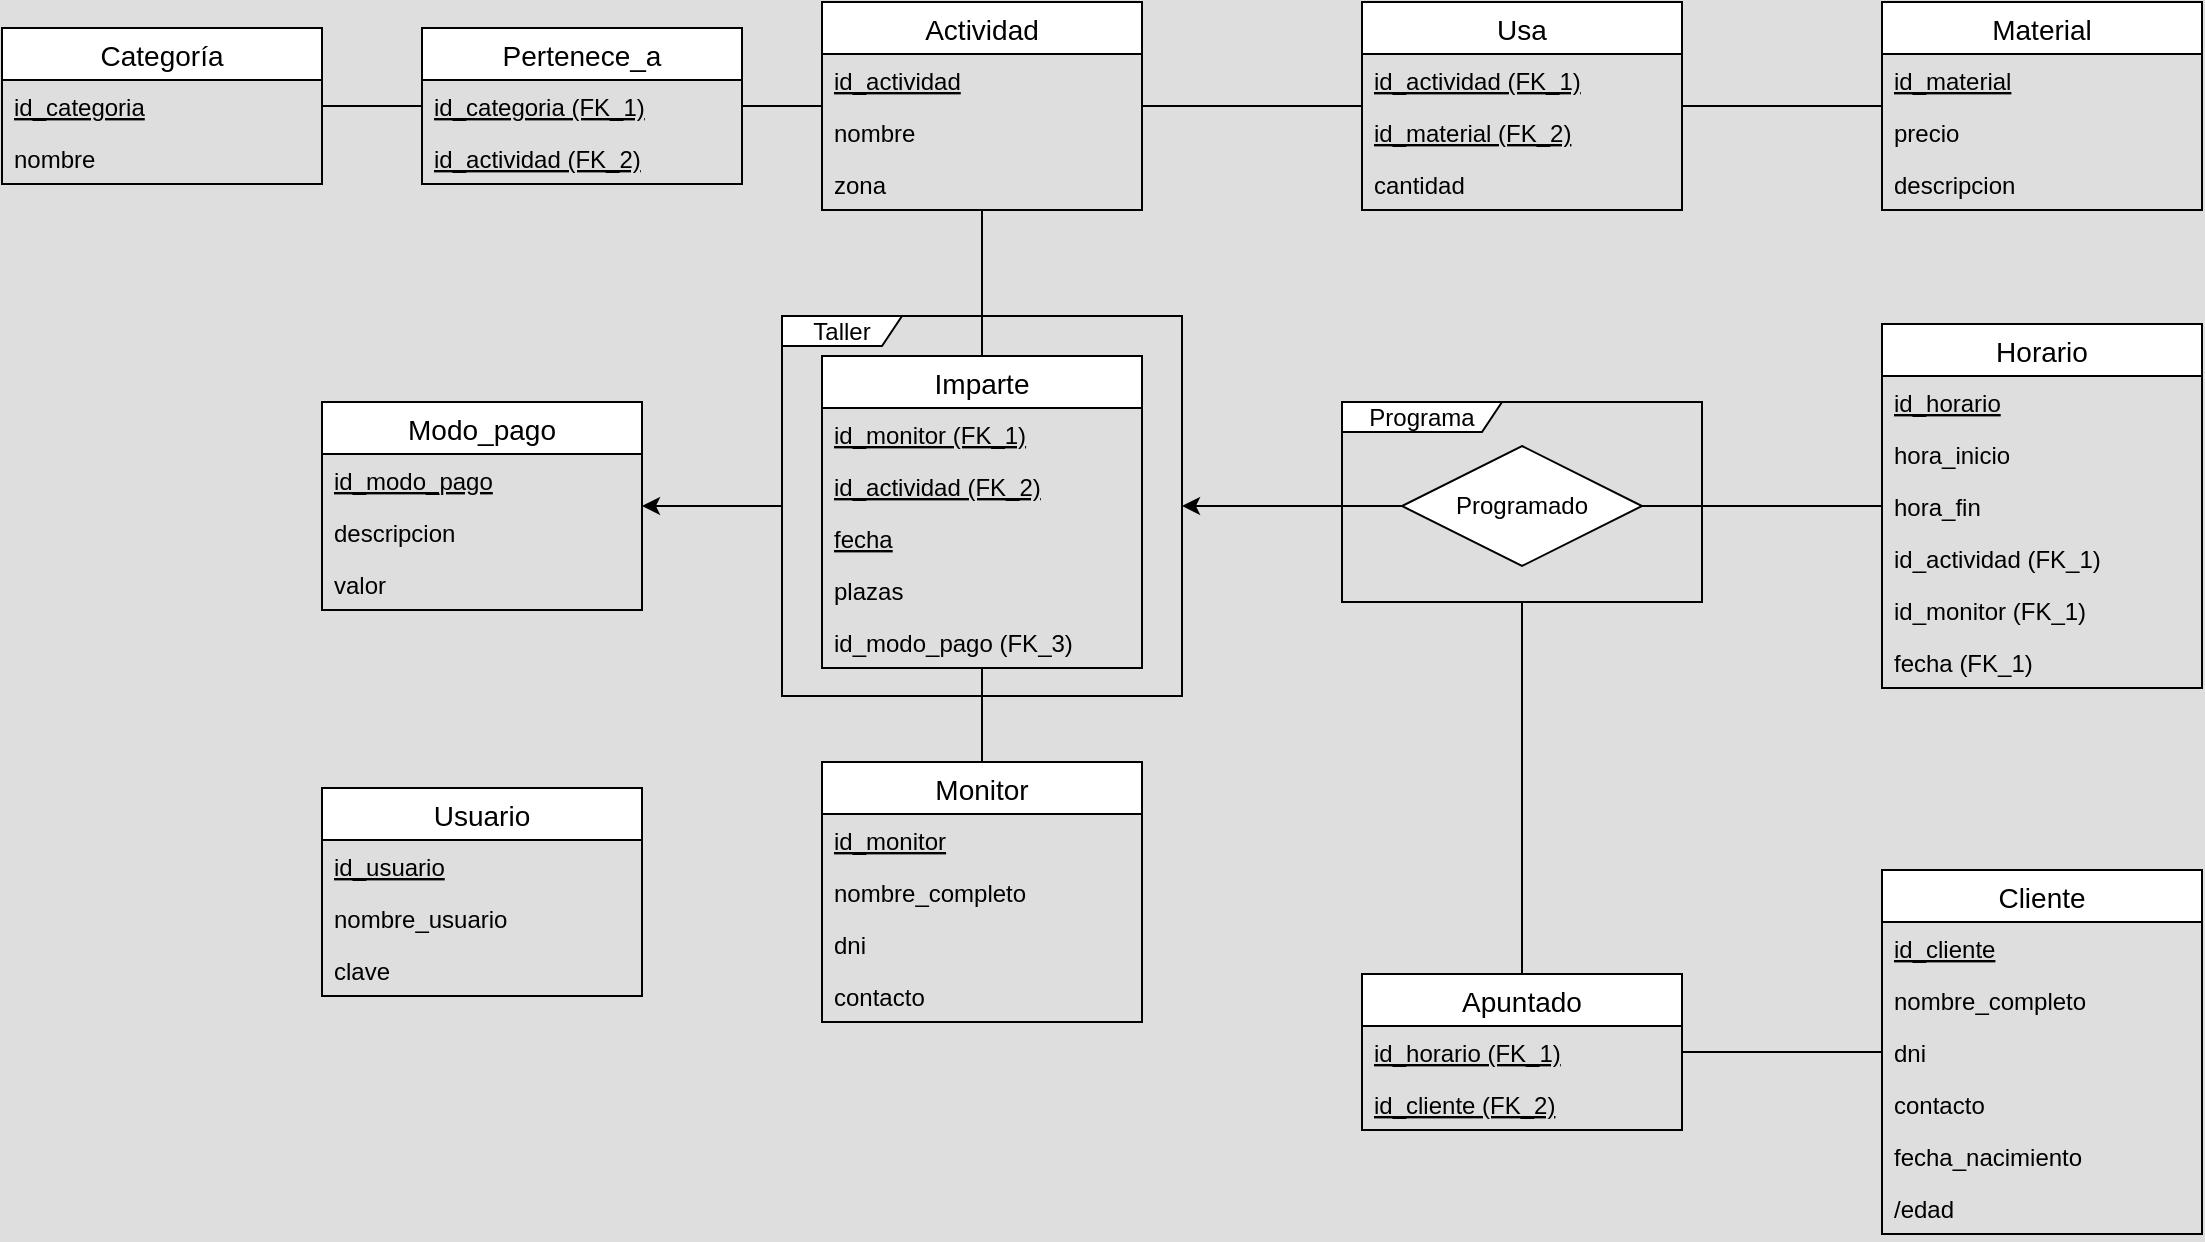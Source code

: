 <mxfile version="13.0.1" type="device"><diagram id="tX625Il0YWmtK7ISpHqI" name="Page-1"><mxGraphModel dx="1955" dy="979" grid="1" gridSize="10" guides="1" tooltips="1" connect="1" arrows="1" fold="1" page="1" pageScale="1" pageWidth="1169" pageHeight="827" background="#DEDEDE" math="0" shadow="0"><root><mxCell id="0"/><mxCell id="1" parent="0"/><mxCell id="6Z5-7HSRxszohHf6fz1V-97" style="edgeStyle=orthogonalEdgeStyle;rounded=0;orthogonalLoop=1;jettySize=auto;html=1;startArrow=none;startFill=0;endArrow=none;endFill=0;" parent="1" source="lGZbz-j92Valycv_4Ji7-32" target="lGZbz-j92Valycv_4Ji7-36" edge="1"><mxGeometry relative="1" as="geometry"><mxPoint x="475" y="155" as="sourcePoint"/><mxPoint x="400" y="155" as="targetPoint"/></mxGeometry></mxCell><mxCell id="6Z5-7HSRxszohHf6fz1V-47" style="edgeStyle=orthogonalEdgeStyle;rounded=0;orthogonalLoop=1;jettySize=auto;html=1;endArrow=none;endFill=0;" parent="1" source="lGZbz-j92Valycv_4Ji7-41" target="lGZbz-j92Valycv_4Ji7-32" edge="1"><mxGeometry relative="1" as="geometry"><mxPoint x="525" y="300" as="sourcePoint"/><mxPoint x="525" y="175" as="targetPoint"/></mxGeometry></mxCell><mxCell id="6Z5-7HSRxszohHf6fz1V-48" style="edgeStyle=orthogonalEdgeStyle;rounded=0;orthogonalLoop=1;jettySize=auto;html=1;endArrow=none;endFill=0;" parent="1" source="lGZbz-j92Valycv_4Ji7-41" target="lGZbz-j92Valycv_4Ji7-27" edge="1"><mxGeometry relative="1" as="geometry"><mxPoint x="525" y="360" as="sourcePoint"/><mxPoint x="525" y="460" as="targetPoint"/></mxGeometry></mxCell><mxCell id="6Z5-7HSRxszohHf6fz1V-46" style="edgeStyle=orthogonalEdgeStyle;rounded=0;orthogonalLoop=1;jettySize=auto;html=1;endArrow=none;endFill=0;" parent="1" source="1VGagLuZPn4P4xrybSvI-1" target="lGZbz-j92Valycv_4Ji7-7" edge="1"><mxGeometry relative="1" as="geometry"><mxPoint x="895" y="155" as="targetPoint"/><mxPoint x="775" y="155" as="sourcePoint"/></mxGeometry></mxCell><mxCell id="6Z5-7HSRxszohHf6fz1V-49" style="edgeStyle=orthogonalEdgeStyle;rounded=0;orthogonalLoop=1;jettySize=auto;html=1;endArrow=none;endFill=0;" parent="1" source="1VGagLuZPn4P4xrybSvI-1" target="lGZbz-j92Valycv_4Ji7-32" edge="1"><mxGeometry relative="1" as="geometry"><mxPoint x="575" y="155" as="targetPoint"/><mxPoint x="655" y="155" as="sourcePoint"/></mxGeometry></mxCell><mxCell id="6Z5-7HSRxszohHf6fz1V-61" style="edgeStyle=orthogonalEdgeStyle;rounded=0;orthogonalLoop=1;jettySize=auto;html=1;endArrow=none;endFill=0;startArrow=classic;startFill=1;" parent="1" source="lGZbz-j92Valycv_4Ji7-16" target="6Z5-7HSRxszohHf6fz1V-54" edge="1"><mxGeometry relative="1" as="geometry"><mxPoint x="95" y="330" as="sourcePoint"/></mxGeometry></mxCell><mxCell id="6Z5-7HSRxszohHf6fz1V-54" value="Taller" style="shape=umlFrame;whiteSpace=wrap;html=1;width=60;height=15;" parent="1" vertex="1"><mxGeometry x="425" y="260" width="200" height="190" as="geometry"/></mxCell><mxCell id="6Z5-7HSRxszohHf6fz1V-69" style="edgeStyle=orthogonalEdgeStyle;rounded=0;orthogonalLoop=1;jettySize=auto;html=1;startArrow=none;startFill=0;endArrow=none;endFill=0;" parent="1" source="lGZbz-j92Valycv_4Ji7-61" target="lGZbz-j92Valycv_4Ji7-20" edge="1"><mxGeometry relative="1" as="geometry"><mxPoint x="-75.0" y="590" as="targetPoint"/></mxGeometry></mxCell><mxCell id="6Z5-7HSRxszohHf6fz1V-149" style="edgeStyle=orthogonalEdgeStyle;rounded=0;orthogonalLoop=1;jettySize=auto;html=1;startArrow=none;startFill=0;endArrow=none;endFill=0;" parent="1" source="lGZbz-j92Valycv_4Ji7-61" target="6Z5-7HSRxszohHf6fz1V-140" edge="1"><mxGeometry relative="1" as="geometry"/></mxCell><mxCell id="6Z5-7HSRxszohHf6fz1V-98" style="edgeStyle=orthogonalEdgeStyle;rounded=0;orthogonalLoop=1;jettySize=auto;html=1;startArrow=none;startFill=0;endArrow=none;endFill=0;entryX=1;entryY=0.5;entryDx=0;entryDy=0;" parent="1" source="lGZbz-j92Valycv_4Ji7-36" target="lGZbz-j92Valycv_4Ji7-4" edge="1"><mxGeometry relative="1" as="geometry"><mxPoint x="280" y="155" as="sourcePoint"/><mxPoint x="195" y="155" as="targetPoint"/></mxGeometry></mxCell><mxCell id="6Z5-7HSRxszohHf6fz1V-123" style="edgeStyle=orthogonalEdgeStyle;rounded=0;orthogonalLoop=1;jettySize=auto;html=1;startArrow=none;startFill=0;endArrow=none;endFill=0;" parent="1" source="6Z5-7HSRxszohHf6fz1V-121" target="lGZbz-j92Valycv_4Ji7-12" edge="1"><mxGeometry relative="1" as="geometry"><mxPoint x="1005" y="355" as="targetPoint"/></mxGeometry></mxCell><mxCell id="6Z5-7HSRxszohHf6fz1V-148" style="edgeStyle=orthogonalEdgeStyle;rounded=0;orthogonalLoop=1;jettySize=auto;html=1;startArrow=none;startFill=0;endArrow=classic;endFill=1;" parent="1" source="6Z5-7HSRxszohHf6fz1V-121" target="6Z5-7HSRxszohHf6fz1V-54" edge="1"><mxGeometry relative="1" as="geometry"/></mxCell><mxCell id="6Z5-7HSRxszohHf6fz1V-121" value="Programado" style="shape=rhombus;perimeter=rhombusPerimeter;whiteSpace=wrap;html=1;align=center;" parent="1" vertex="1"><mxGeometry x="735" y="325" width="120" height="60" as="geometry"/></mxCell><mxCell id="6Z5-7HSRxszohHf6fz1V-140" value="Programa" style="shape=umlFrame;whiteSpace=wrap;html=1;width=80;height=15;" parent="1" vertex="1"><mxGeometry x="705" y="303" width="180" height="100" as="geometry"/></mxCell><mxCell id="lGZbz-j92Valycv_4Ji7-36" value="Pertenece_a" style="swimlane;fontStyle=0;childLayout=stackLayout;horizontal=1;startSize=26;horizontalStack=0;resizeParent=1;resizeParentMax=0;resizeLast=0;collapsible=1;marginBottom=0;align=center;fontSize=14;" parent="1" vertex="1"><mxGeometry x="245" y="116" width="160" height="78" as="geometry"/></mxCell><mxCell id="lGZbz-j92Valycv_4Ji7-37" value="id_categoria (FK_1)" style="text;strokeColor=none;fillColor=none;spacingLeft=4;spacingRight=4;overflow=hidden;rotatable=0;points=[[0,0.5],[1,0.5]];portConstraint=eastwest;fontSize=12;fontStyle=4" parent="lGZbz-j92Valycv_4Ji7-36" vertex="1"><mxGeometry y="26" width="160" height="26" as="geometry"/></mxCell><mxCell id="lGZbz-j92Valycv_4Ji7-38" value="id_actividad (FK_2)" style="text;strokeColor=none;fillColor=none;spacingLeft=4;spacingRight=4;overflow=hidden;rotatable=0;points=[[0,0.5],[1,0.5]];portConstraint=eastwest;fontSize=12;fontStyle=4" parent="lGZbz-j92Valycv_4Ji7-36" vertex="1"><mxGeometry y="52" width="160" height="26" as="geometry"/></mxCell><mxCell id="lGZbz-j92Valycv_4Ji7-3" value="Categoría" style="swimlane;fontStyle=0;childLayout=stackLayout;horizontal=1;startSize=26;horizontalStack=0;resizeParent=1;resizeParentMax=0;resizeLast=0;collapsible=1;marginBottom=0;align=center;fontSize=14;" parent="1" vertex="1"><mxGeometry x="35" y="116" width="160" height="78" as="geometry"/></mxCell><mxCell id="lGZbz-j92Valycv_4Ji7-4" value="id_categoria" style="text;strokeColor=none;fillColor=none;spacingLeft=4;spacingRight=4;overflow=hidden;rotatable=0;points=[[0,0.5],[1,0.5]];portConstraint=eastwest;fontSize=12;fontStyle=4" parent="lGZbz-j92Valycv_4Ji7-3" vertex="1"><mxGeometry y="26" width="160" height="26" as="geometry"/></mxCell><mxCell id="lGZbz-j92Valycv_4Ji7-5" value="nombre" style="text;strokeColor=none;fillColor=none;spacingLeft=4;spacingRight=4;overflow=hidden;rotatable=0;points=[[0,0.5],[1,0.5]];portConstraint=eastwest;fontSize=12;" parent="lGZbz-j92Valycv_4Ji7-3" vertex="1"><mxGeometry y="52" width="160" height="26" as="geometry"/></mxCell><mxCell id="lGZbz-j92Valycv_4Ji7-27" value="Monitor" style="swimlane;fontStyle=0;childLayout=stackLayout;horizontal=1;startSize=26;horizontalStack=0;resizeParent=1;resizeParentMax=0;resizeLast=0;collapsible=1;marginBottom=0;align=center;fontSize=14;" parent="1" vertex="1"><mxGeometry x="445" y="483" width="160" height="130" as="geometry"/></mxCell><mxCell id="lGZbz-j92Valycv_4Ji7-28" value="id_monitor" style="text;strokeColor=none;fillColor=none;spacingLeft=4;spacingRight=4;overflow=hidden;rotatable=0;points=[[0,0.5],[1,0.5]];portConstraint=eastwest;fontSize=12;fontStyle=4" parent="lGZbz-j92Valycv_4Ji7-27" vertex="1"><mxGeometry y="26" width="160" height="26" as="geometry"/></mxCell><mxCell id="lGZbz-j92Valycv_4Ji7-29" value="nombre_completo" style="text;strokeColor=none;fillColor=none;spacingLeft=4;spacingRight=4;overflow=hidden;rotatable=0;points=[[0,0.5],[1,0.5]];portConstraint=eastwest;fontSize=12;" parent="lGZbz-j92Valycv_4Ji7-27" vertex="1"><mxGeometry y="52" width="160" height="26" as="geometry"/></mxCell><mxCell id="lGZbz-j92Valycv_4Ji7-30" value="dni" style="text;strokeColor=none;fillColor=none;spacingLeft=4;spacingRight=4;overflow=hidden;rotatable=0;points=[[0,0.5],[1,0.5]];portConstraint=eastwest;fontSize=12;" parent="lGZbz-j92Valycv_4Ji7-27" vertex="1"><mxGeometry y="78" width="160" height="26" as="geometry"/></mxCell><mxCell id="lGZbz-j92Valycv_4Ji7-31" value="contacto" style="text;strokeColor=none;fillColor=none;spacingLeft=4;spacingRight=4;overflow=hidden;rotatable=0;points=[[0,0.5],[1,0.5]];portConstraint=eastwest;fontSize=12;" parent="lGZbz-j92Valycv_4Ji7-27" vertex="1"><mxGeometry y="104" width="160" height="26" as="geometry"/></mxCell><mxCell id="lGZbz-j92Valycv_4Ji7-32" value="Actividad" style="swimlane;fontStyle=0;childLayout=stackLayout;horizontal=1;startSize=26;horizontalStack=0;resizeParent=1;resizeParentMax=0;resizeLast=0;collapsible=1;marginBottom=0;align=center;fontSize=14;" parent="1" vertex="1"><mxGeometry x="445" y="103" width="160" height="104" as="geometry"/></mxCell><mxCell id="lGZbz-j92Valycv_4Ji7-33" value="id_actividad" style="text;strokeColor=none;fillColor=none;spacingLeft=4;spacingRight=4;overflow=hidden;rotatable=0;points=[[0,0.5],[1,0.5]];portConstraint=eastwest;fontSize=12;fontStyle=4" parent="lGZbz-j92Valycv_4Ji7-32" vertex="1"><mxGeometry y="26" width="160" height="26" as="geometry"/></mxCell><mxCell id="lGZbz-j92Valycv_4Ji7-34" value="nombre" style="text;strokeColor=none;fillColor=none;spacingLeft=4;spacingRight=4;overflow=hidden;rotatable=0;points=[[0,0.5],[1,0.5]];portConstraint=eastwest;fontSize=12;" parent="lGZbz-j92Valycv_4Ji7-32" vertex="1"><mxGeometry y="52" width="160" height="26" as="geometry"/></mxCell><mxCell id="lGZbz-j92Valycv_4Ji7-35" value="zona" style="text;strokeColor=none;fillColor=none;spacingLeft=4;spacingRight=4;overflow=hidden;rotatable=0;points=[[0,0.5],[1,0.5]];portConstraint=eastwest;fontSize=12;" parent="lGZbz-j92Valycv_4Ji7-32" vertex="1"><mxGeometry y="78" width="160" height="26" as="geometry"/></mxCell><mxCell id="lGZbz-j92Valycv_4Ji7-16" value="Modo_pago" style="swimlane;fontStyle=0;childLayout=stackLayout;horizontal=1;startSize=26;horizontalStack=0;resizeParent=1;resizeParentMax=0;resizeLast=0;collapsible=1;marginBottom=0;align=center;fontSize=14;" parent="1" vertex="1"><mxGeometry x="195" y="303" width="160" height="104" as="geometry"/></mxCell><mxCell id="lGZbz-j92Valycv_4Ji7-17" value="id_modo_pago" style="text;strokeColor=none;fillColor=none;spacingLeft=4;spacingRight=4;overflow=hidden;rotatable=0;points=[[0,0.5],[1,0.5]];portConstraint=eastwest;fontSize=12;fontStyle=4" parent="lGZbz-j92Valycv_4Ji7-16" vertex="1"><mxGeometry y="26" width="160" height="26" as="geometry"/></mxCell><mxCell id="lGZbz-j92Valycv_4Ji7-18" value="descripcion" style="text;strokeColor=none;fillColor=none;spacingLeft=4;spacingRight=4;overflow=hidden;rotatable=0;points=[[0,0.5],[1,0.5]];portConstraint=eastwest;fontSize=12;" parent="lGZbz-j92Valycv_4Ji7-16" vertex="1"><mxGeometry y="52" width="160" height="26" as="geometry"/></mxCell><mxCell id="lGZbz-j92Valycv_4Ji7-19" value="valor" style="text;strokeColor=none;fillColor=none;spacingLeft=4;spacingRight=4;overflow=hidden;rotatable=0;points=[[0,0.5],[1,0.5]];portConstraint=eastwest;fontSize=12;" parent="lGZbz-j92Valycv_4Ji7-16" vertex="1"><mxGeometry y="78" width="160" height="26" as="geometry"/></mxCell><mxCell id="lGZbz-j92Valycv_4Ji7-12" value="Horario" style="swimlane;fontStyle=0;childLayout=stackLayout;horizontal=1;startSize=26;horizontalStack=0;resizeParent=1;resizeParentMax=0;resizeLast=0;collapsible=1;marginBottom=0;align=center;fontSize=14;" parent="1" vertex="1"><mxGeometry x="975" y="264" width="160" height="182" as="geometry"/></mxCell><mxCell id="lGZbz-j92Valycv_4Ji7-13" value="id_horario" style="text;strokeColor=none;fillColor=none;spacingLeft=4;spacingRight=4;overflow=hidden;rotatable=0;points=[[0,0.5],[1,0.5]];portConstraint=eastwest;fontSize=12;fontStyle=4" parent="lGZbz-j92Valycv_4Ji7-12" vertex="1"><mxGeometry y="26" width="160" height="26" as="geometry"/></mxCell><mxCell id="lGZbz-j92Valycv_4Ji7-14" value="hora_inicio" style="text;strokeColor=none;fillColor=none;spacingLeft=4;spacingRight=4;overflow=hidden;rotatable=0;points=[[0,0.5],[1,0.5]];portConstraint=eastwest;fontSize=12;" parent="lGZbz-j92Valycv_4Ji7-12" vertex="1"><mxGeometry y="52" width="160" height="26" as="geometry"/></mxCell><mxCell id="lGZbz-j92Valycv_4Ji7-58" value="hora_fin" style="text;strokeColor=none;fillColor=none;spacingLeft=4;spacingRight=4;overflow=hidden;rotatable=0;points=[[0,0.5],[1,0.5]];portConstraint=eastwest;fontSize=12;" parent="lGZbz-j92Valycv_4Ji7-12" vertex="1"><mxGeometry y="78" width="160" height="26" as="geometry"/></mxCell><mxCell id="lGZbz-j92Valycv_4Ji7-60" value="id_actividad (FK_1)" style="text;strokeColor=none;fillColor=none;spacingLeft=4;spacingRight=4;overflow=hidden;rotatable=0;points=[[0,0.5],[1,0.5]];portConstraint=eastwest;fontSize=12;" parent="lGZbz-j92Valycv_4Ji7-12" vertex="1"><mxGeometry y="104" width="160" height="26" as="geometry"/></mxCell><mxCell id="lGZbz-j92Valycv_4Ji7-59" value="id_monitor (FK_1)" style="text;strokeColor=none;fillColor=none;spacingLeft=4;spacingRight=4;overflow=hidden;rotatable=0;points=[[0,0.5],[1,0.5]];portConstraint=eastwest;fontSize=12;" parent="lGZbz-j92Valycv_4Ji7-12" vertex="1"><mxGeometry y="130" width="160" height="26" as="geometry"/></mxCell><mxCell id="lGZbz-j92Valycv_4Ji7-15" value="fecha (FK_1)" style="text;strokeColor=none;fillColor=none;spacingLeft=4;spacingRight=4;overflow=hidden;rotatable=0;points=[[0,0.5],[1,0.5]];portConstraint=eastwest;fontSize=12;" parent="lGZbz-j92Valycv_4Ji7-12" vertex="1"><mxGeometry y="156" width="160" height="26" as="geometry"/></mxCell><mxCell id="lGZbz-j92Valycv_4Ji7-20" value="Cliente" style="swimlane;fontStyle=0;childLayout=stackLayout;horizontal=1;startSize=26;horizontalStack=0;resizeParent=1;resizeParentMax=0;resizeLast=0;collapsible=1;marginBottom=0;align=center;fontSize=14;" parent="1" vertex="1"><mxGeometry x="975" y="537" width="160" height="182" as="geometry"/></mxCell><mxCell id="lGZbz-j92Valycv_4Ji7-21" value="id_cliente" style="text;strokeColor=none;fillColor=none;spacingLeft=4;spacingRight=4;overflow=hidden;rotatable=0;points=[[0,0.5],[1,0.5]];portConstraint=eastwest;fontSize=12;fontStyle=4" parent="lGZbz-j92Valycv_4Ji7-20" vertex="1"><mxGeometry y="26" width="160" height="26" as="geometry"/></mxCell><mxCell id="lGZbz-j92Valycv_4Ji7-22" value="nombre_completo" style="text;strokeColor=none;fillColor=none;spacingLeft=4;spacingRight=4;overflow=hidden;rotatable=0;points=[[0,0.5],[1,0.5]];portConstraint=eastwest;fontSize=12;" parent="lGZbz-j92Valycv_4Ji7-20" vertex="1"><mxGeometry y="52" width="160" height="26" as="geometry"/></mxCell><mxCell id="lGZbz-j92Valycv_4Ji7-23" value="dni" style="text;strokeColor=none;fillColor=none;spacingLeft=4;spacingRight=4;overflow=hidden;rotatable=0;points=[[0,0.5],[1,0.5]];portConstraint=eastwest;fontSize=12;" parent="lGZbz-j92Valycv_4Ji7-20" vertex="1"><mxGeometry y="78" width="160" height="26" as="geometry"/></mxCell><mxCell id="lGZbz-j92Valycv_4Ji7-25" value="contacto" style="text;strokeColor=none;fillColor=none;spacingLeft=4;spacingRight=4;overflow=hidden;rotatable=0;points=[[0,0.5],[1,0.5]];portConstraint=eastwest;fontSize=12;" parent="lGZbz-j92Valycv_4Ji7-20" vertex="1"><mxGeometry y="104" width="160" height="26" as="geometry"/></mxCell><mxCell id="lGZbz-j92Valycv_4Ji7-26" value="fecha_nacimiento" style="text;strokeColor=none;fillColor=none;spacingLeft=4;spacingRight=4;overflow=hidden;rotatable=0;points=[[0,0.5],[1,0.5]];portConstraint=eastwest;fontSize=12;" parent="lGZbz-j92Valycv_4Ji7-20" vertex="1"><mxGeometry y="130" width="160" height="26" as="geometry"/></mxCell><mxCell id="lGZbz-j92Valycv_4Ji7-24" value="/edad" style="text;strokeColor=none;fillColor=none;spacingLeft=4;spacingRight=4;overflow=hidden;rotatable=0;points=[[0,0.5],[1,0.5]];portConstraint=eastwest;fontSize=12;" parent="lGZbz-j92Valycv_4Ji7-20" vertex="1"><mxGeometry y="156" width="160" height="26" as="geometry"/></mxCell><mxCell id="1VGagLuZPn4P4xrybSvI-1" value="Usa" style="swimlane;fontStyle=0;childLayout=stackLayout;horizontal=1;startSize=26;horizontalStack=0;resizeParent=1;resizeParentMax=0;resizeLast=0;collapsible=1;marginBottom=0;align=center;fontSize=14;" parent="1" vertex="1"><mxGeometry x="715" y="103" width="160" height="104" as="geometry"/></mxCell><mxCell id="1VGagLuZPn4P4xrybSvI-2" value="id_actividad (FK_1)" style="text;strokeColor=none;fillColor=none;spacingLeft=4;spacingRight=4;overflow=hidden;rotatable=0;points=[[0,0.5],[1,0.5]];portConstraint=eastwest;fontSize=12;fontStyle=4" parent="1VGagLuZPn4P4xrybSvI-1" vertex="1"><mxGeometry y="26" width="160" height="26" as="geometry"/></mxCell><mxCell id="1VGagLuZPn4P4xrybSvI-3" value="id_material (FK_2)" style="text;strokeColor=none;fillColor=none;spacingLeft=4;spacingRight=4;overflow=hidden;rotatable=0;points=[[0,0.5],[1,0.5]];portConstraint=eastwest;fontSize=12;fontStyle=4" parent="1VGagLuZPn4P4xrybSvI-1" vertex="1"><mxGeometry y="52" width="160" height="26" as="geometry"/></mxCell><mxCell id="lGZbz-j92Valycv_4Ji7-11" value="cantidad" style="text;strokeColor=none;fillColor=none;spacingLeft=4;spacingRight=4;overflow=hidden;rotatable=0;points=[[0,0.5],[1,0.5]];portConstraint=eastwest;fontSize=12;" parent="1VGagLuZPn4P4xrybSvI-1" vertex="1"><mxGeometry y="78" width="160" height="26" as="geometry"/></mxCell><mxCell id="lGZbz-j92Valycv_4Ji7-7" value="Material" style="swimlane;fontStyle=0;childLayout=stackLayout;horizontal=1;startSize=26;horizontalStack=0;resizeParent=1;resizeParentMax=0;resizeLast=0;collapsible=1;marginBottom=0;align=center;fontSize=14;" parent="1" vertex="1"><mxGeometry x="975" y="103" width="160" height="104" as="geometry"/></mxCell><mxCell id="lGZbz-j92Valycv_4Ji7-8" value="id_material" style="text;strokeColor=none;fillColor=none;spacingLeft=4;spacingRight=4;overflow=hidden;rotatable=0;points=[[0,0.5],[1,0.5]];portConstraint=eastwest;fontSize=12;fontStyle=4" parent="lGZbz-j92Valycv_4Ji7-7" vertex="1"><mxGeometry y="26" width="160" height="26" as="geometry"/></mxCell><mxCell id="lGZbz-j92Valycv_4Ji7-9" value="precio" style="text;strokeColor=none;fillColor=none;spacingLeft=4;spacingRight=4;overflow=hidden;rotatable=0;points=[[0,0.5],[1,0.5]];portConstraint=eastwest;fontSize=12;" parent="lGZbz-j92Valycv_4Ji7-7" vertex="1"><mxGeometry y="52" width="160" height="26" as="geometry"/></mxCell><mxCell id="lGZbz-j92Valycv_4Ji7-10" value="descripcion" style="text;strokeColor=none;fillColor=none;spacingLeft=4;spacingRight=4;overflow=hidden;rotatable=0;points=[[0,0.5],[1,0.5]];portConstraint=eastwest;fontSize=12;" parent="lGZbz-j92Valycv_4Ji7-7" vertex="1"><mxGeometry y="78" width="160" height="26" as="geometry"/></mxCell><mxCell id="lGZbz-j92Valycv_4Ji7-41" value="Imparte" style="swimlane;fontStyle=0;childLayout=stackLayout;horizontal=1;startSize=26;horizontalStack=0;resizeParent=1;resizeParentMax=0;resizeLast=0;collapsible=1;marginBottom=0;align=center;fontSize=14;" parent="1" vertex="1"><mxGeometry x="445" y="280" width="160" height="156" as="geometry"/></mxCell><mxCell id="lGZbz-j92Valycv_4Ji7-42" value="id_monitor (FK_1)" style="text;strokeColor=none;fillColor=none;spacingLeft=4;spacingRight=4;overflow=hidden;rotatable=0;points=[[0,0.5],[1,0.5]];portConstraint=eastwest;fontSize=12;fontStyle=4" parent="lGZbz-j92Valycv_4Ji7-41" vertex="1"><mxGeometry y="26" width="160" height="26" as="geometry"/></mxCell><mxCell id="lGZbz-j92Valycv_4Ji7-43" value="id_actividad (FK_2)" style="text;strokeColor=none;fillColor=none;spacingLeft=4;spacingRight=4;overflow=hidden;rotatable=0;points=[[0,0.5],[1,0.5]];portConstraint=eastwest;fontSize=12;fontStyle=4" parent="lGZbz-j92Valycv_4Ji7-41" vertex="1"><mxGeometry y="52" width="160" height="26" as="geometry"/></mxCell><mxCell id="lGZbz-j92Valycv_4Ji7-44" value="fecha" style="text;strokeColor=none;fillColor=none;spacingLeft=4;spacingRight=4;overflow=hidden;rotatable=0;points=[[0,0.5],[1,0.5]];portConstraint=eastwest;fontSize=12;fontStyle=4" parent="lGZbz-j92Valycv_4Ji7-41" vertex="1"><mxGeometry y="78" width="160" height="26" as="geometry"/></mxCell><mxCell id="lGZbz-j92Valycv_4Ji7-53" value="plazas" style="text;strokeColor=none;fillColor=none;spacingLeft=4;spacingRight=4;overflow=hidden;rotatable=0;points=[[0,0.5],[1,0.5]];portConstraint=eastwest;fontSize=12;" parent="lGZbz-j92Valycv_4Ji7-41" vertex="1"><mxGeometry y="104" width="160" height="26" as="geometry"/></mxCell><mxCell id="1VGagLuZPn4P4xrybSvI-5" value="id_modo_pago (FK_3)" style="text;strokeColor=none;fillColor=none;spacingLeft=4;spacingRight=4;overflow=hidden;rotatable=0;points=[[0,0.5],[1,0.5]];portConstraint=eastwest;fontSize=12;" parent="lGZbz-j92Valycv_4Ji7-41" vertex="1"><mxGeometry y="130" width="160" height="26" as="geometry"/></mxCell><mxCell id="lGZbz-j92Valycv_4Ji7-61" value="Apuntado" style="swimlane;fontStyle=0;childLayout=stackLayout;horizontal=1;startSize=26;horizontalStack=0;resizeParent=1;resizeParentMax=0;resizeLast=0;collapsible=1;marginBottom=0;align=center;fontSize=14;" parent="1" vertex="1"><mxGeometry x="715" y="589" width="160" height="78" as="geometry"/></mxCell><mxCell id="lGZbz-j92Valycv_4Ji7-70" value="id_horario (FK_1)" style="text;strokeColor=none;fillColor=none;spacingLeft=4;spacingRight=4;overflow=hidden;rotatable=0;points=[[0,0.5],[1,0.5]];portConstraint=eastwest;fontSize=12;fontStyle=4" parent="lGZbz-j92Valycv_4Ji7-61" vertex="1"><mxGeometry y="26" width="160" height="26" as="geometry"/></mxCell><mxCell id="lGZbz-j92Valycv_4Ji7-62" value="id_cliente (FK_2)" style="text;strokeColor=none;fillColor=none;spacingLeft=4;spacingRight=4;overflow=hidden;rotatable=0;points=[[0,0.5],[1,0.5]];portConstraint=eastwest;fontSize=12;fontStyle=4" parent="lGZbz-j92Valycv_4Ji7-61" vertex="1"><mxGeometry y="52" width="160" height="26" as="geometry"/></mxCell><mxCell id="pqBixOkIVLJ18h6nQAQ_-3" value="Usuario" style="swimlane;fontStyle=0;childLayout=stackLayout;horizontal=1;startSize=26;horizontalStack=0;resizeParent=1;resizeParentMax=0;resizeLast=0;collapsible=1;marginBottom=0;align=center;fontSize=14;" vertex="1" parent="1"><mxGeometry x="195" y="496" width="160" height="104" as="geometry"/></mxCell><mxCell id="pqBixOkIVLJ18h6nQAQ_-4" value="id_usuario" style="text;strokeColor=none;fillColor=none;spacingLeft=4;spacingRight=4;overflow=hidden;rotatable=0;points=[[0,0.5],[1,0.5]];portConstraint=eastwest;fontSize=12;fontStyle=4" vertex="1" parent="pqBixOkIVLJ18h6nQAQ_-3"><mxGeometry y="26" width="160" height="26" as="geometry"/></mxCell><mxCell id="pqBixOkIVLJ18h6nQAQ_-5" value="nombre_usuario" style="text;strokeColor=none;fillColor=none;spacingLeft=4;spacingRight=4;overflow=hidden;rotatable=0;points=[[0,0.5],[1,0.5]];portConstraint=eastwest;fontSize=12;" vertex="1" parent="pqBixOkIVLJ18h6nQAQ_-3"><mxGeometry y="52" width="160" height="26" as="geometry"/></mxCell><mxCell id="pqBixOkIVLJ18h6nQAQ_-7" value="clave" style="text;strokeColor=none;fillColor=none;spacingLeft=4;spacingRight=4;overflow=hidden;rotatable=0;points=[[0,0.5],[1,0.5]];portConstraint=eastwest;fontSize=12;" vertex="1" parent="pqBixOkIVLJ18h6nQAQ_-3"><mxGeometry y="78" width="160" height="26" as="geometry"/></mxCell></root></mxGraphModel></diagram></mxfile>